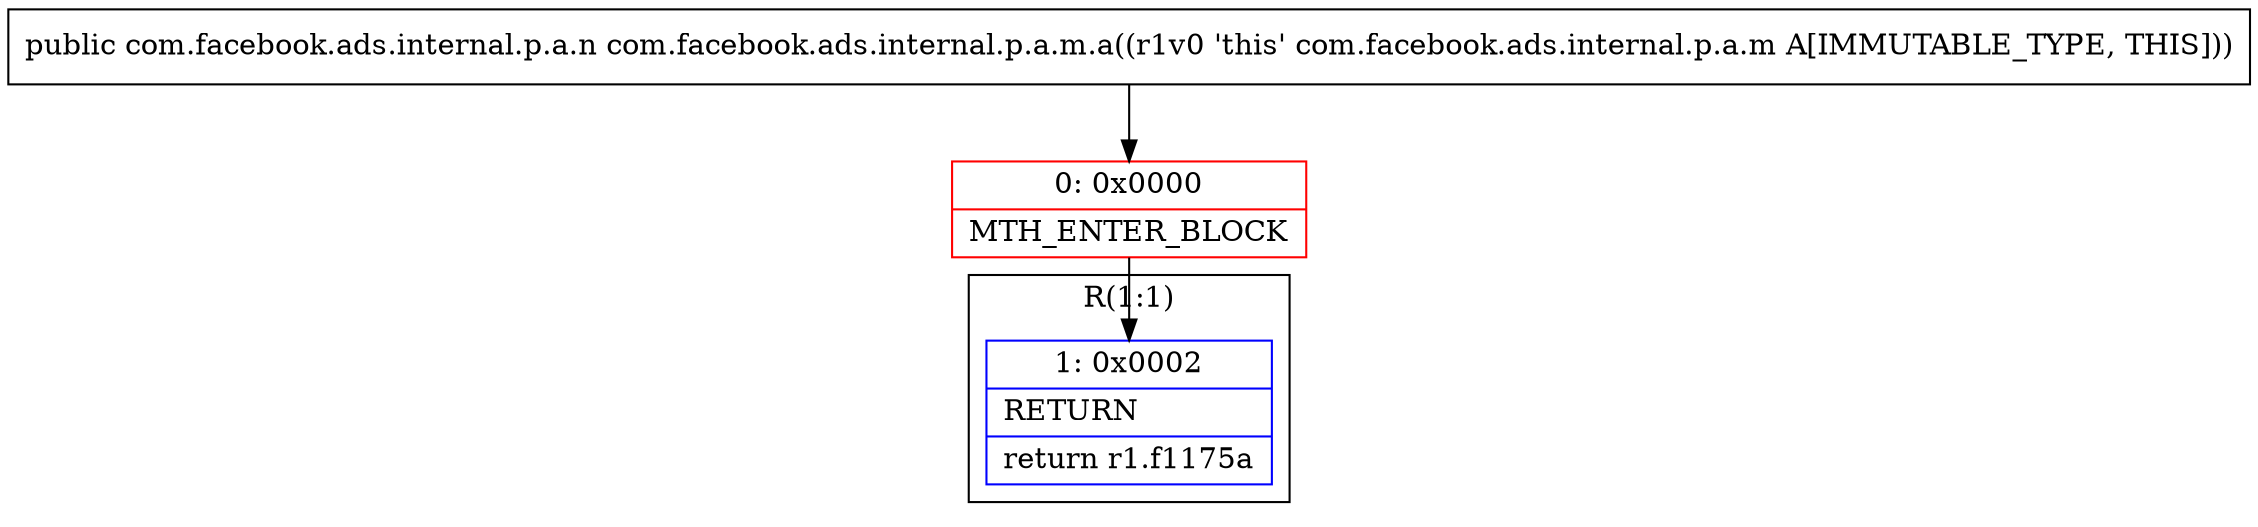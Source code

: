 digraph "CFG forcom.facebook.ads.internal.p.a.m.a()Lcom\/facebook\/ads\/internal\/p\/a\/n;" {
subgraph cluster_Region_1340329954 {
label = "R(1:1)";
node [shape=record,color=blue];
Node_1 [shape=record,label="{1\:\ 0x0002|RETURN\l|return r1.f1175a\l}"];
}
Node_0 [shape=record,color=red,label="{0\:\ 0x0000|MTH_ENTER_BLOCK\l}"];
MethodNode[shape=record,label="{public com.facebook.ads.internal.p.a.n com.facebook.ads.internal.p.a.m.a((r1v0 'this' com.facebook.ads.internal.p.a.m A[IMMUTABLE_TYPE, THIS])) }"];
MethodNode -> Node_0;
Node_0 -> Node_1;
}

